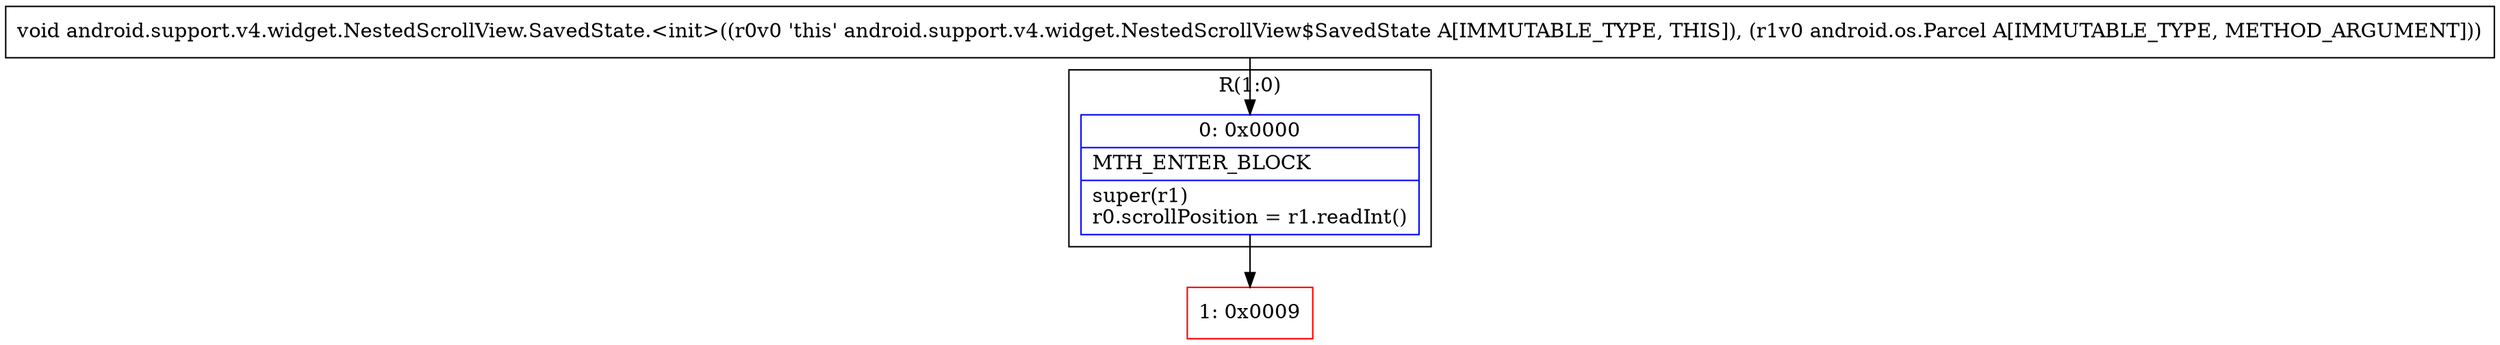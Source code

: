 digraph "CFG forandroid.support.v4.widget.NestedScrollView.SavedState.\<init\>(Landroid\/os\/Parcel;)V" {
subgraph cluster_Region_1580962241 {
label = "R(1:0)";
node [shape=record,color=blue];
Node_0 [shape=record,label="{0\:\ 0x0000|MTH_ENTER_BLOCK\l|super(r1)\lr0.scrollPosition = r1.readInt()\l}"];
}
Node_1 [shape=record,color=red,label="{1\:\ 0x0009}"];
MethodNode[shape=record,label="{void android.support.v4.widget.NestedScrollView.SavedState.\<init\>((r0v0 'this' android.support.v4.widget.NestedScrollView$SavedState A[IMMUTABLE_TYPE, THIS]), (r1v0 android.os.Parcel A[IMMUTABLE_TYPE, METHOD_ARGUMENT])) }"];
MethodNode -> Node_0;
Node_0 -> Node_1;
}

